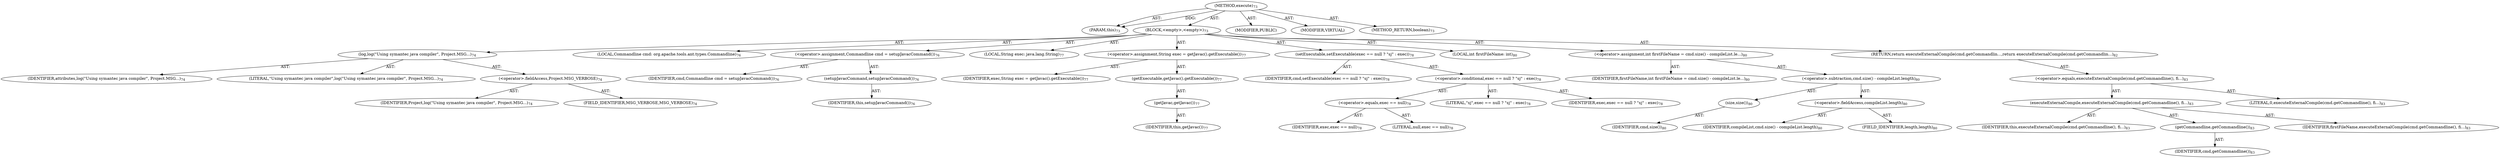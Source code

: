 digraph "execute" {  
"111669149696" [label = <(METHOD,execute)<SUB>73</SUB>> ]
"115964116992" [label = <(PARAM,this)<SUB>73</SUB>> ]
"25769803776" [label = <(BLOCK,&lt;empty&gt;,&lt;empty&gt;)<SUB>73</SUB>> ]
"30064771072" [label = <(log,log(&quot;Using symantec java compiler&quot;, Project.MSG...)<SUB>74</SUB>> ]
"68719476739" [label = <(IDENTIFIER,attributes,log(&quot;Using symantec java compiler&quot;, Project.MSG...)<SUB>74</SUB>> ]
"90194313216" [label = <(LITERAL,&quot;Using symantec java compiler&quot;,log(&quot;Using symantec java compiler&quot;, Project.MSG...)<SUB>74</SUB>> ]
"30064771073" [label = <(&lt;operator&gt;.fieldAccess,Project.MSG_VERBOSE)<SUB>74</SUB>> ]
"68719476740" [label = <(IDENTIFIER,Project,log(&quot;Using symantec java compiler&quot;, Project.MSG...)<SUB>74</SUB>> ]
"55834574848" [label = <(FIELD_IDENTIFIER,MSG_VERBOSE,MSG_VERBOSE)<SUB>74</SUB>> ]
"94489280512" [label = <(LOCAL,Commandline cmd: org.apache.tools.ant.types.Commandline)<SUB>76</SUB>> ]
"30064771074" [label = <(&lt;operator&gt;.assignment,Commandline cmd = setupJavacCommand())<SUB>76</SUB>> ]
"68719476741" [label = <(IDENTIFIER,cmd,Commandline cmd = setupJavacCommand())<SUB>76</SUB>> ]
"30064771075" [label = <(setupJavacCommand,setupJavacCommand())<SUB>76</SUB>> ]
"68719476736" [label = <(IDENTIFIER,this,setupJavacCommand())<SUB>76</SUB>> ]
"94489280513" [label = <(LOCAL,String exec: java.lang.String)<SUB>77</SUB>> ]
"30064771076" [label = <(&lt;operator&gt;.assignment,String exec = getJavac().getExecutable())<SUB>77</SUB>> ]
"68719476742" [label = <(IDENTIFIER,exec,String exec = getJavac().getExecutable())<SUB>77</SUB>> ]
"30064771077" [label = <(getExecutable,getJavac().getExecutable())<SUB>77</SUB>> ]
"30064771078" [label = <(getJavac,getJavac())<SUB>77</SUB>> ]
"68719476737" [label = <(IDENTIFIER,this,getJavac())<SUB>77</SUB>> ]
"30064771079" [label = <(setExecutable,setExecutable(exec == null ? &quot;sj&quot; : exec))<SUB>78</SUB>> ]
"68719476743" [label = <(IDENTIFIER,cmd,setExecutable(exec == null ? &quot;sj&quot; : exec))<SUB>78</SUB>> ]
"30064771080" [label = <(&lt;operator&gt;.conditional,exec == null ? &quot;sj&quot; : exec)<SUB>78</SUB>> ]
"30064771081" [label = <(&lt;operator&gt;.equals,exec == null)<SUB>78</SUB>> ]
"68719476744" [label = <(IDENTIFIER,exec,exec == null)<SUB>78</SUB>> ]
"90194313217" [label = <(LITERAL,null,exec == null)<SUB>78</SUB>> ]
"90194313218" [label = <(LITERAL,&quot;sj&quot;,exec == null ? &quot;sj&quot; : exec)<SUB>78</SUB>> ]
"68719476745" [label = <(IDENTIFIER,exec,exec == null ? &quot;sj&quot; : exec)<SUB>78</SUB>> ]
"94489280514" [label = <(LOCAL,int firstFileName: int)<SUB>80</SUB>> ]
"30064771082" [label = <(&lt;operator&gt;.assignment,int firstFileName = cmd.size() - compileList.le...)<SUB>80</SUB>> ]
"68719476746" [label = <(IDENTIFIER,firstFileName,int firstFileName = cmd.size() - compileList.le...)<SUB>80</SUB>> ]
"30064771083" [label = <(&lt;operator&gt;.subtraction,cmd.size() - compileList.length)<SUB>80</SUB>> ]
"30064771084" [label = <(size,size())<SUB>80</SUB>> ]
"68719476747" [label = <(IDENTIFIER,cmd,size())<SUB>80</SUB>> ]
"30064771085" [label = <(&lt;operator&gt;.fieldAccess,compileList.length)<SUB>80</SUB>> ]
"68719476748" [label = <(IDENTIFIER,compileList,cmd.size() - compileList.length)<SUB>80</SUB>> ]
"55834574849" [label = <(FIELD_IDENTIFIER,length,length)<SUB>80</SUB>> ]
"146028888064" [label = <(RETURN,return executeExternalCompile(cmd.getCommandlin...,return executeExternalCompile(cmd.getCommandlin...)<SUB>82</SUB>> ]
"30064771086" [label = <(&lt;operator&gt;.equals,executeExternalCompile(cmd.getCommandline(), fi...)<SUB>83</SUB>> ]
"30064771087" [label = <(executeExternalCompile,executeExternalCompile(cmd.getCommandline(), fi...)<SUB>83</SUB>> ]
"68719476738" [label = <(IDENTIFIER,this,executeExternalCompile(cmd.getCommandline(), fi...)<SUB>83</SUB>> ]
"30064771088" [label = <(getCommandline,getCommandline())<SUB>83</SUB>> ]
"68719476749" [label = <(IDENTIFIER,cmd,getCommandline())<SUB>83</SUB>> ]
"68719476750" [label = <(IDENTIFIER,firstFileName,executeExternalCompile(cmd.getCommandline(), fi...)<SUB>83</SUB>> ]
"90194313219" [label = <(LITERAL,0,executeExternalCompile(cmd.getCommandline(), fi...)<SUB>83</SUB>> ]
"133143986176" [label = <(MODIFIER,PUBLIC)> ]
"133143986177" [label = <(MODIFIER,VIRTUAL)> ]
"128849018880" [label = <(METHOD_RETURN,boolean)<SUB>73</SUB>> ]
  "111669149696" -> "115964116992"  [ label = "AST: "] 
  "111669149696" -> "25769803776"  [ label = "AST: "] 
  "111669149696" -> "133143986176"  [ label = "AST: "] 
  "111669149696" -> "133143986177"  [ label = "AST: "] 
  "111669149696" -> "128849018880"  [ label = "AST: "] 
  "25769803776" -> "30064771072"  [ label = "AST: "] 
  "25769803776" -> "94489280512"  [ label = "AST: "] 
  "25769803776" -> "30064771074"  [ label = "AST: "] 
  "25769803776" -> "94489280513"  [ label = "AST: "] 
  "25769803776" -> "30064771076"  [ label = "AST: "] 
  "25769803776" -> "30064771079"  [ label = "AST: "] 
  "25769803776" -> "94489280514"  [ label = "AST: "] 
  "25769803776" -> "30064771082"  [ label = "AST: "] 
  "25769803776" -> "146028888064"  [ label = "AST: "] 
  "30064771072" -> "68719476739"  [ label = "AST: "] 
  "30064771072" -> "90194313216"  [ label = "AST: "] 
  "30064771072" -> "30064771073"  [ label = "AST: "] 
  "30064771073" -> "68719476740"  [ label = "AST: "] 
  "30064771073" -> "55834574848"  [ label = "AST: "] 
  "30064771074" -> "68719476741"  [ label = "AST: "] 
  "30064771074" -> "30064771075"  [ label = "AST: "] 
  "30064771075" -> "68719476736"  [ label = "AST: "] 
  "30064771076" -> "68719476742"  [ label = "AST: "] 
  "30064771076" -> "30064771077"  [ label = "AST: "] 
  "30064771077" -> "30064771078"  [ label = "AST: "] 
  "30064771078" -> "68719476737"  [ label = "AST: "] 
  "30064771079" -> "68719476743"  [ label = "AST: "] 
  "30064771079" -> "30064771080"  [ label = "AST: "] 
  "30064771080" -> "30064771081"  [ label = "AST: "] 
  "30064771080" -> "90194313218"  [ label = "AST: "] 
  "30064771080" -> "68719476745"  [ label = "AST: "] 
  "30064771081" -> "68719476744"  [ label = "AST: "] 
  "30064771081" -> "90194313217"  [ label = "AST: "] 
  "30064771082" -> "68719476746"  [ label = "AST: "] 
  "30064771082" -> "30064771083"  [ label = "AST: "] 
  "30064771083" -> "30064771084"  [ label = "AST: "] 
  "30064771083" -> "30064771085"  [ label = "AST: "] 
  "30064771084" -> "68719476747"  [ label = "AST: "] 
  "30064771085" -> "68719476748"  [ label = "AST: "] 
  "30064771085" -> "55834574849"  [ label = "AST: "] 
  "146028888064" -> "30064771086"  [ label = "AST: "] 
  "30064771086" -> "30064771087"  [ label = "AST: "] 
  "30064771086" -> "90194313219"  [ label = "AST: "] 
  "30064771087" -> "68719476738"  [ label = "AST: "] 
  "30064771087" -> "30064771088"  [ label = "AST: "] 
  "30064771087" -> "68719476750"  [ label = "AST: "] 
  "30064771088" -> "68719476749"  [ label = "AST: "] 
  "111669149696" -> "115964116992"  [ label = "DDG: "] 
}
